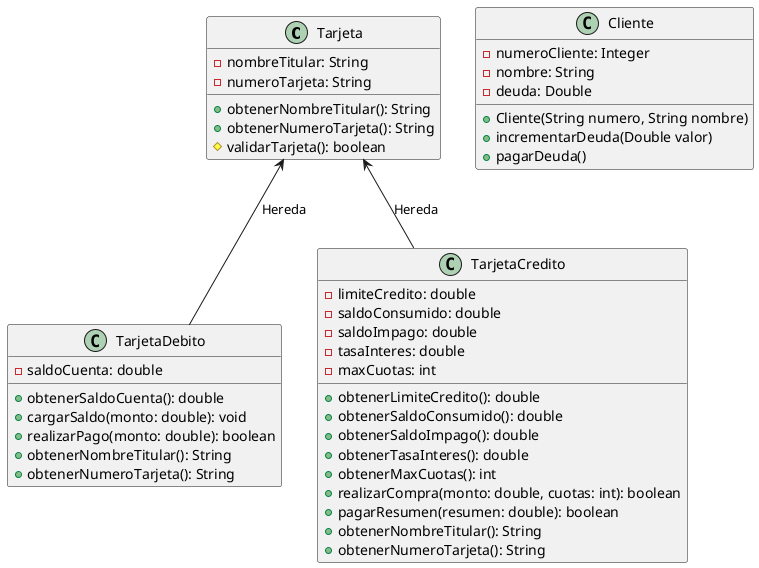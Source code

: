 @startuml
'https://plantuml.com/class-diagram

@startuml

class Tarjeta {
    - nombreTitular: String
    - numeroTarjeta: String
    + obtenerNombreTitular(): String
    + obtenerNumeroTarjeta(): String
    # validarTarjeta(): boolean
}

class TarjetaDebito {
    - saldoCuenta: double
    + obtenerSaldoCuenta(): double
    + cargarSaldo(monto: double): void
    + realizarPago(monto: double): boolean
    + obtenerNombreTitular(): String
    + obtenerNumeroTarjeta(): String
}

class TarjetaCredito {
    - limiteCredito: double
    - saldoConsumido: double
    - saldoImpago: double
    - tasaInteres: double
    - maxCuotas: int
    + obtenerLimiteCredito(): double
    + obtenerSaldoConsumido(): double
    + obtenerSaldoImpago(): double
    + obtenerTasaInteres(): double
    + obtenerMaxCuotas(): int
    + realizarCompra(monto: double, cuotas: int): boolean
    + pagarResumen(resumen: double): boolean
    + obtenerNombreTitular(): String
    + obtenerNumeroTarjeta(): String
}

Tarjeta <-- TarjetaDebito : Hereda
Tarjeta <-- TarjetaCredito : Hereda

class Cliente{
- numeroCliente: Integer
- nombre: String
- deuda: Double
+ Cliente(String numero, String nombre)
+ incrementarDeuda(Double valor)
+ pagarDeuda()
}

@enduml

@enduml
